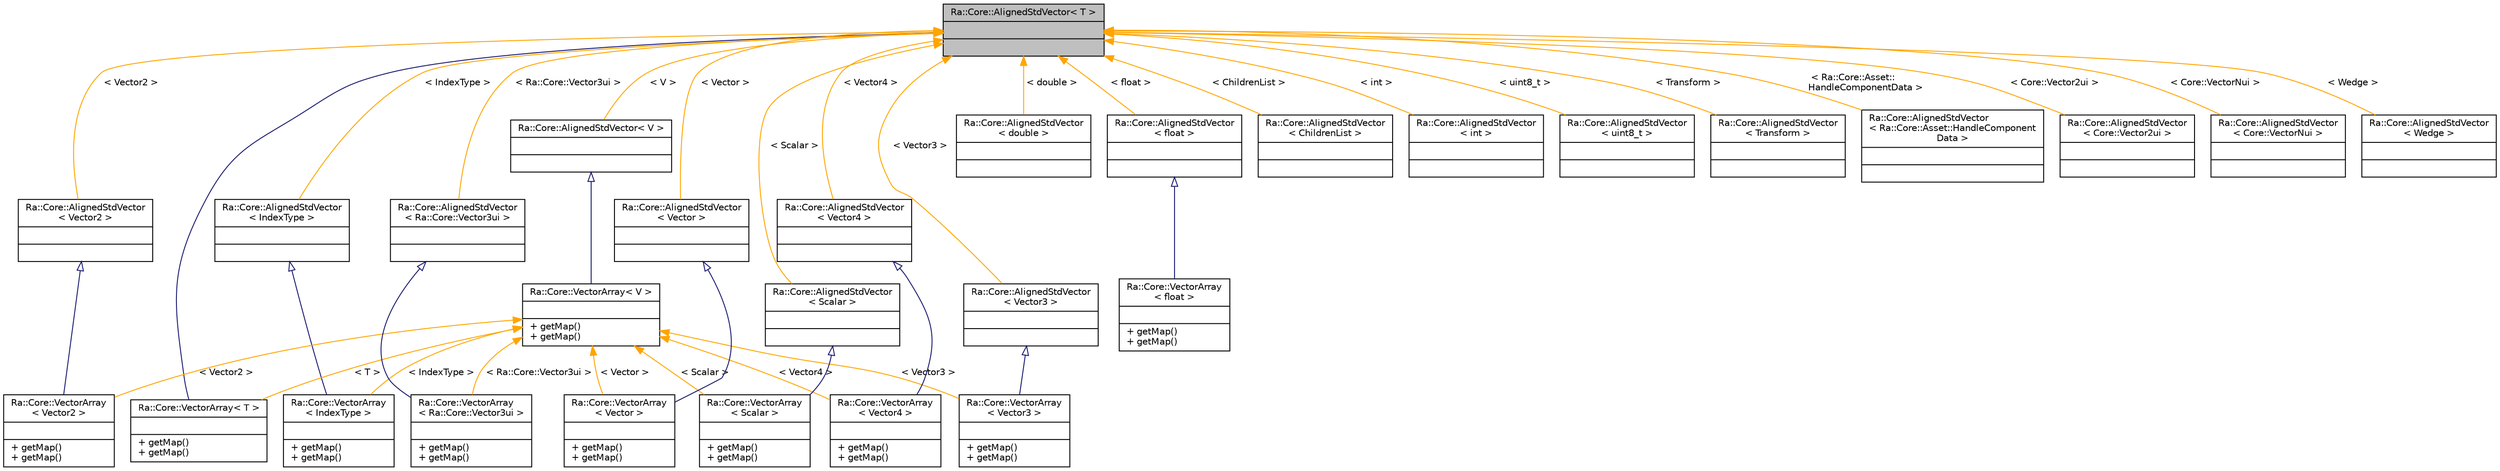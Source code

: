 digraph "Ra::Core::AlignedStdVector&lt; T &gt;"
{
 // INTERACTIVE_SVG=YES
 // LATEX_PDF_SIZE
  edge [fontname="Helvetica",fontsize="10",labelfontname="Helvetica",labelfontsize="10"];
  node [fontname="Helvetica",fontsize="10",shape=record];
  Node1 [label="{Ra::Core::AlignedStdVector\< T \>\n||}",height=0.2,width=0.4,color="black", fillcolor="grey75", style="filled", fontcolor="black",tooltip=" "];
  Node1 -> Node2 [dir="back",color="midnightblue",fontsize="10",style="solid",arrowtail="onormal",fontname="Helvetica"];
  Node2 [label="{Ra::Core::VectorArray\< T \>\n||+ getMap()\l+ getMap()\l}",height=0.2,width=0.4,color="black", fillcolor="white", style="filled",URL="$classRa_1_1Core_1_1VectorArray.html",tooltip=" "];
  Node1 -> Node3 [dir="back",color="orange",fontsize="10",style="solid",label=" \< IndexType \>" ,fontname="Helvetica"];
  Node3 [label="{Ra::Core::AlignedStdVector\l\< IndexType \>\n||}",height=0.2,width=0.4,color="black", fillcolor="white", style="filled",URL="$structRa_1_1Core_1_1AlignedStdVector.html",tooltip=" "];
  Node3 -> Node4 [dir="back",color="midnightblue",fontsize="10",style="solid",arrowtail="onormal",fontname="Helvetica"];
  Node4 [label="{Ra::Core::VectorArray\l\< IndexType \>\n||+ getMap()\l+ getMap()\l}",height=0.2,width=0.4,color="black", fillcolor="white", style="filled",URL="$classRa_1_1Core_1_1VectorArray.html",tooltip=" "];
  Node1 -> Node5 [dir="back",color="orange",fontsize="10",style="solid",label=" \< V \>" ,fontname="Helvetica"];
  Node5 [label="{Ra::Core::AlignedStdVector\< V \>\n||}",height=0.2,width=0.4,color="black", fillcolor="white", style="filled",URL="$structRa_1_1Core_1_1AlignedStdVector.html",tooltip=" "];
  Node5 -> Node6 [dir="back",color="midnightblue",fontsize="10",style="solid",arrowtail="onormal",fontname="Helvetica"];
  Node6 [label="{Ra::Core::VectorArray\< V \>\n||+ getMap()\l+ getMap()\l}",height=0.2,width=0.4,color="black", fillcolor="white", style="filled",URL="$classRa_1_1Core_1_1VectorArray.html",tooltip=" "];
  Node6 -> Node4 [dir="back",color="orange",fontsize="10",style="solid",label=" \< IndexType \>" ,fontname="Helvetica"];
  Node6 -> Node7 [dir="back",color="orange",fontsize="10",style="solid",label=" \< Ra::Core::Vector3ui \>" ,fontname="Helvetica"];
  Node7 [label="{Ra::Core::VectorArray\l\< Ra::Core::Vector3ui \>\n||+ getMap()\l+ getMap()\l}",height=0.2,width=0.4,color="black", fillcolor="white", style="filled",URL="$classRa_1_1Core_1_1VectorArray.html",tooltip=" "];
  Node6 -> Node8 [dir="back",color="orange",fontsize="10",style="solid",label=" \< Vector \>" ,fontname="Helvetica"];
  Node8 [label="{Ra::Core::VectorArray\l\< Vector \>\n||+ getMap()\l+ getMap()\l}",height=0.2,width=0.4,color="black", fillcolor="white", style="filled",URL="$classRa_1_1Core_1_1VectorArray.html",tooltip=" "];
  Node6 -> Node9 [dir="back",color="orange",fontsize="10",style="solid",label=" \< Scalar \>" ,fontname="Helvetica"];
  Node9 [label="{Ra::Core::VectorArray\l\< Scalar \>\n||+ getMap()\l+ getMap()\l}",height=0.2,width=0.4,color="black", fillcolor="white", style="filled",URL="$classRa_1_1Core_1_1VectorArray.html",tooltip=" "];
  Node6 -> Node10 [dir="back",color="orange",fontsize="10",style="solid",label=" \< Vector2 \>" ,fontname="Helvetica"];
  Node10 [label="{Ra::Core::VectorArray\l\< Vector2 \>\n||+ getMap()\l+ getMap()\l}",height=0.2,width=0.4,color="black", fillcolor="white", style="filled",URL="$classRa_1_1Core_1_1VectorArray.html",tooltip=" "];
  Node6 -> Node11 [dir="back",color="orange",fontsize="10",style="solid",label=" \< Vector3 \>" ,fontname="Helvetica"];
  Node11 [label="{Ra::Core::VectorArray\l\< Vector3 \>\n||+ getMap()\l+ getMap()\l}",height=0.2,width=0.4,color="black", fillcolor="white", style="filled",URL="$classRa_1_1Core_1_1VectorArray.html",tooltip=" "];
  Node6 -> Node12 [dir="back",color="orange",fontsize="10",style="solid",label=" \< Vector4 \>" ,fontname="Helvetica"];
  Node12 [label="{Ra::Core::VectorArray\l\< Vector4 \>\n||+ getMap()\l+ getMap()\l}",height=0.2,width=0.4,color="black", fillcolor="white", style="filled",URL="$classRa_1_1Core_1_1VectorArray.html",tooltip=" "];
  Node6 -> Node2 [dir="back",color="orange",fontsize="10",style="solid",label=" \< T \>" ,fontname="Helvetica"];
  Node1 -> Node13 [dir="back",color="orange",fontsize="10",style="solid",label=" \< double \>" ,fontname="Helvetica"];
  Node13 [label="{Ra::Core::AlignedStdVector\l\< double \>\n||}",height=0.2,width=0.4,color="black", fillcolor="white", style="filled",URL="$structRa_1_1Core_1_1AlignedStdVector.html",tooltip=" "];
  Node1 -> Node14 [dir="back",color="orange",fontsize="10",style="solid",label=" \< float \>" ,fontname="Helvetica"];
  Node14 [label="{Ra::Core::AlignedStdVector\l\< float \>\n||}",height=0.2,width=0.4,color="black", fillcolor="white", style="filled",URL="$structRa_1_1Core_1_1AlignedStdVector.html",tooltip=" "];
  Node14 -> Node15 [dir="back",color="midnightblue",fontsize="10",style="solid",arrowtail="onormal",fontname="Helvetica"];
  Node15 [label="{Ra::Core::VectorArray\l\< float \>\n||+ getMap()\l+ getMap()\l}",height=0.2,width=0.4,color="black", fillcolor="white", style="filled",URL="$classRa_1_1Core_1_1VectorArray_3_01float_01_4.html",tooltip=" "];
  Node1 -> Node16 [dir="back",color="orange",fontsize="10",style="solid",label=" \< ChildrenList \>" ,fontname="Helvetica"];
  Node16 [label="{Ra::Core::AlignedStdVector\l\< ChildrenList \>\n||}",height=0.2,width=0.4,color="black", fillcolor="white", style="filled",URL="$structRa_1_1Core_1_1AlignedStdVector.html",tooltip=" "];
  Node1 -> Node17 [dir="back",color="orange",fontsize="10",style="solid",label=" \< int \>" ,fontname="Helvetica"];
  Node17 [label="{Ra::Core::AlignedStdVector\l\< int \>\n||}",height=0.2,width=0.4,color="black", fillcolor="white", style="filled",URL="$structRa_1_1Core_1_1AlignedStdVector.html",tooltip=" "];
  Node1 -> Node18 [dir="back",color="orange",fontsize="10",style="solid",label=" \< uint8_t \>" ,fontname="Helvetica"];
  Node18 [label="{Ra::Core::AlignedStdVector\l\< uint8_t \>\n||}",height=0.2,width=0.4,color="black", fillcolor="white", style="filled",URL="$structRa_1_1Core_1_1AlignedStdVector.html",tooltip=" "];
  Node1 -> Node19 [dir="back",color="orange",fontsize="10",style="solid",label=" \< Ra::Core::Vector3ui \>" ,fontname="Helvetica"];
  Node19 [label="{Ra::Core::AlignedStdVector\l\< Ra::Core::Vector3ui \>\n||}",height=0.2,width=0.4,color="black", fillcolor="white", style="filled",URL="$structRa_1_1Core_1_1AlignedStdVector.html",tooltip=" "];
  Node19 -> Node7 [dir="back",color="midnightblue",fontsize="10",style="solid",arrowtail="onormal",fontname="Helvetica"];
  Node1 -> Node20 [dir="back",color="orange",fontsize="10",style="solid",label=" \< Transform \>" ,fontname="Helvetica"];
  Node20 [label="{Ra::Core::AlignedStdVector\l\< Transform \>\n||}",height=0.2,width=0.4,color="black", fillcolor="white", style="filled",URL="$structRa_1_1Core_1_1AlignedStdVector.html",tooltip=" "];
  Node1 -> Node21 [dir="back",color="orange",fontsize="10",style="solid",label=" \< Ra::Core::Asset::\lHandleComponentData \>" ,fontname="Helvetica"];
  Node21 [label="{Ra::Core::AlignedStdVector\l\< Ra::Core::Asset::HandleComponent\lData \>\n||}",height=0.2,width=0.4,color="black", fillcolor="white", style="filled",URL="$structRa_1_1Core_1_1AlignedStdVector.html",tooltip=" "];
  Node1 -> Node22 [dir="back",color="orange",fontsize="10",style="solid",label=" \< Core::Vector2ui \>" ,fontname="Helvetica"];
  Node22 [label="{Ra::Core::AlignedStdVector\l\< Core::Vector2ui \>\n||}",height=0.2,width=0.4,color="black", fillcolor="white", style="filled",URL="$structRa_1_1Core_1_1AlignedStdVector.html",tooltip=" "];
  Node1 -> Node23 [dir="back",color="orange",fontsize="10",style="solid",label=" \< Core::VectorNui \>" ,fontname="Helvetica"];
  Node23 [label="{Ra::Core::AlignedStdVector\l\< Core::VectorNui \>\n||}",height=0.2,width=0.4,color="black", fillcolor="white", style="filled",URL="$structRa_1_1Core_1_1AlignedStdVector.html",tooltip=" "];
  Node1 -> Node24 [dir="back",color="orange",fontsize="10",style="solid",label=" \< Vector \>" ,fontname="Helvetica"];
  Node24 [label="{Ra::Core::AlignedStdVector\l\< Vector \>\n||}",height=0.2,width=0.4,color="black", fillcolor="white", style="filled",URL="$structRa_1_1Core_1_1AlignedStdVector.html",tooltip=" "];
  Node24 -> Node8 [dir="back",color="midnightblue",fontsize="10",style="solid",arrowtail="onormal",fontname="Helvetica"];
  Node1 -> Node25 [dir="back",color="orange",fontsize="10",style="solid",label=" \< Wedge \>" ,fontname="Helvetica"];
  Node25 [label="{Ra::Core::AlignedStdVector\l\< Wedge \>\n||}",height=0.2,width=0.4,color="black", fillcolor="white", style="filled",URL="$structRa_1_1Core_1_1AlignedStdVector.html",tooltip=" "];
  Node1 -> Node26 [dir="back",color="orange",fontsize="10",style="solid",label=" \< Scalar \>" ,fontname="Helvetica"];
  Node26 [label="{Ra::Core::AlignedStdVector\l\< Scalar \>\n||}",height=0.2,width=0.4,color="black", fillcolor="white", style="filled",URL="$structRa_1_1Core_1_1AlignedStdVector.html",tooltip=" "];
  Node26 -> Node9 [dir="back",color="midnightblue",fontsize="10",style="solid",arrowtail="onormal",fontname="Helvetica"];
  Node1 -> Node27 [dir="back",color="orange",fontsize="10",style="solid",label=" \< Vector2 \>" ,fontname="Helvetica"];
  Node27 [label="{Ra::Core::AlignedStdVector\l\< Vector2 \>\n||}",height=0.2,width=0.4,color="black", fillcolor="white", style="filled",URL="$structRa_1_1Core_1_1AlignedStdVector.html",tooltip=" "];
  Node27 -> Node10 [dir="back",color="midnightblue",fontsize="10",style="solid",arrowtail="onormal",fontname="Helvetica"];
  Node1 -> Node28 [dir="back",color="orange",fontsize="10",style="solid",label=" \< Vector3 \>" ,fontname="Helvetica"];
  Node28 [label="{Ra::Core::AlignedStdVector\l\< Vector3 \>\n||}",height=0.2,width=0.4,color="black", fillcolor="white", style="filled",URL="$structRa_1_1Core_1_1AlignedStdVector.html",tooltip=" "];
  Node28 -> Node11 [dir="back",color="midnightblue",fontsize="10",style="solid",arrowtail="onormal",fontname="Helvetica"];
  Node1 -> Node29 [dir="back",color="orange",fontsize="10",style="solid",label=" \< Vector4 \>" ,fontname="Helvetica"];
  Node29 [label="{Ra::Core::AlignedStdVector\l\< Vector4 \>\n||}",height=0.2,width=0.4,color="black", fillcolor="white", style="filled",URL="$structRa_1_1Core_1_1AlignedStdVector.html",tooltip=" "];
  Node29 -> Node12 [dir="back",color="midnightblue",fontsize="10",style="solid",arrowtail="onormal",fontname="Helvetica"];
}
